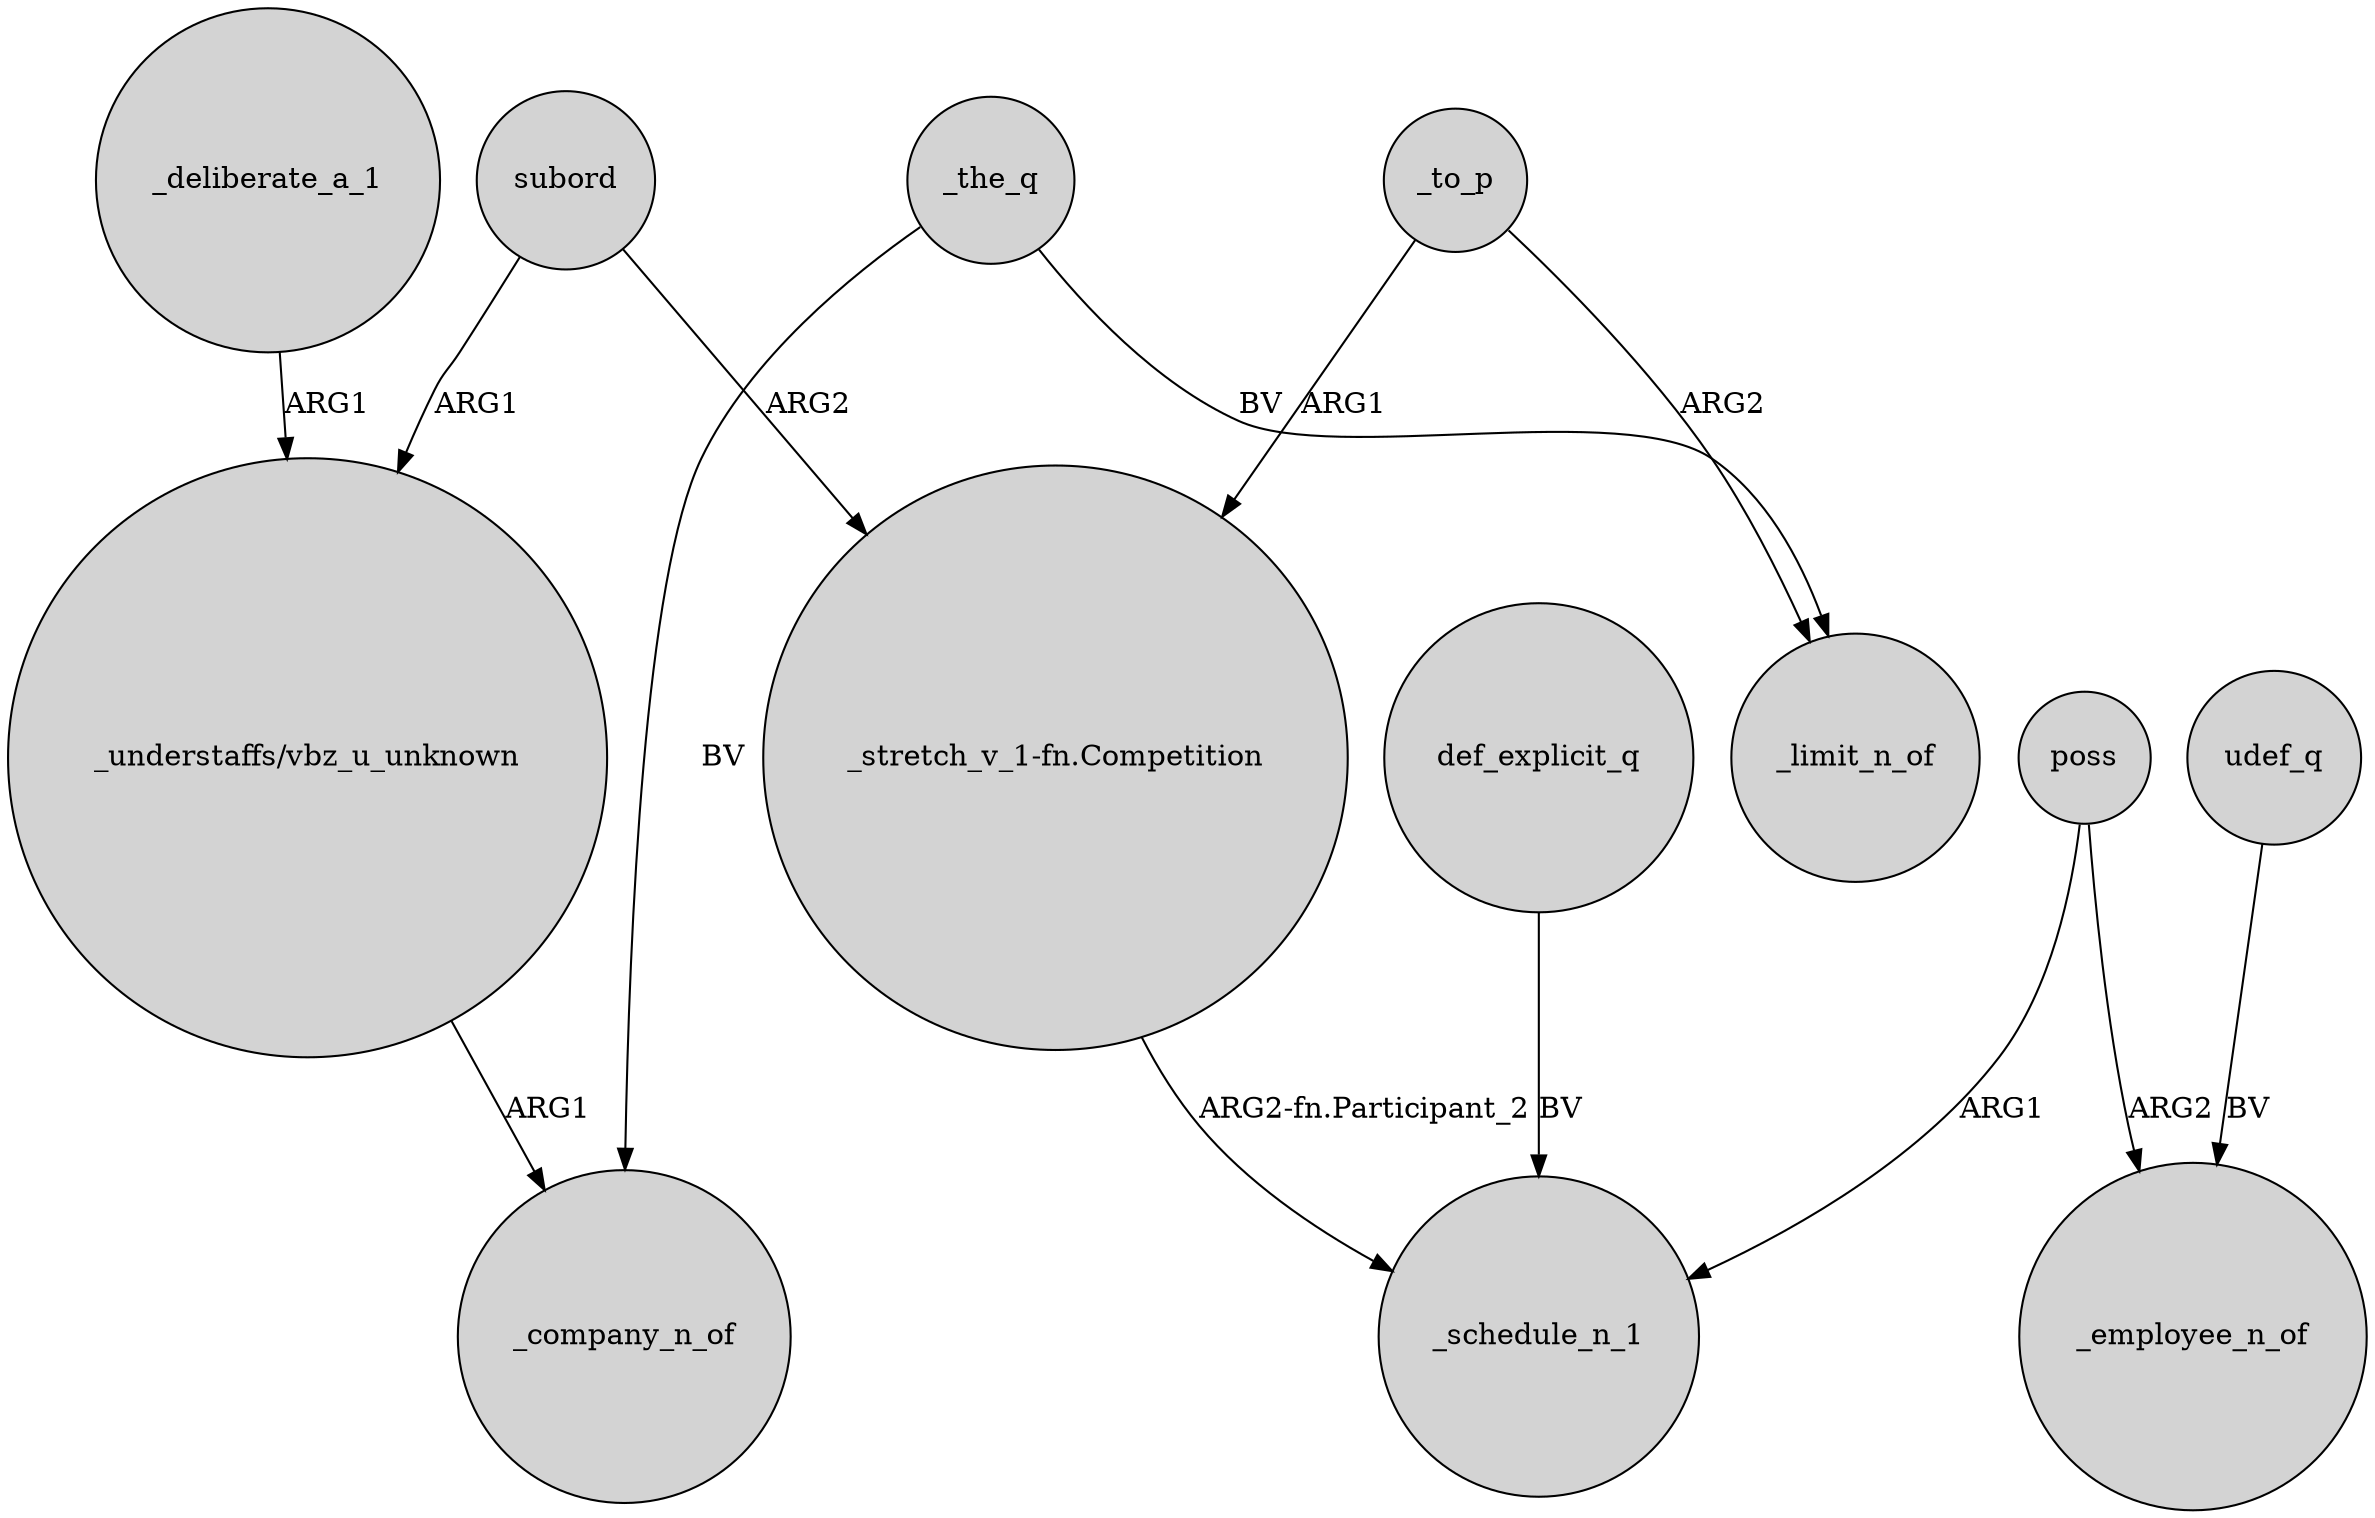 digraph {
	node [shape=circle style=filled]
	subord -> "_understaffs/vbz_u_unknown" [label=ARG1]
	poss -> _employee_n_of [label=ARG2]
	"_understaffs/vbz_u_unknown" -> _company_n_of [label=ARG1]
	subord -> "_stretch_v_1-fn.Competition" [label=ARG2]
	_to_p -> "_stretch_v_1-fn.Competition" [label=ARG1]
	_deliberate_a_1 -> "_understaffs/vbz_u_unknown" [label=ARG1]
	_to_p -> _limit_n_of [label=ARG2]
	poss -> _schedule_n_1 [label=ARG1]
	"_stretch_v_1-fn.Competition" -> _schedule_n_1 [label="ARG2-fn.Participant_2"]
	udef_q -> _employee_n_of [label=BV]
	_the_q -> _company_n_of [label=BV]
	def_explicit_q -> _schedule_n_1 [label=BV]
	_the_q -> _limit_n_of [label=BV]
}
